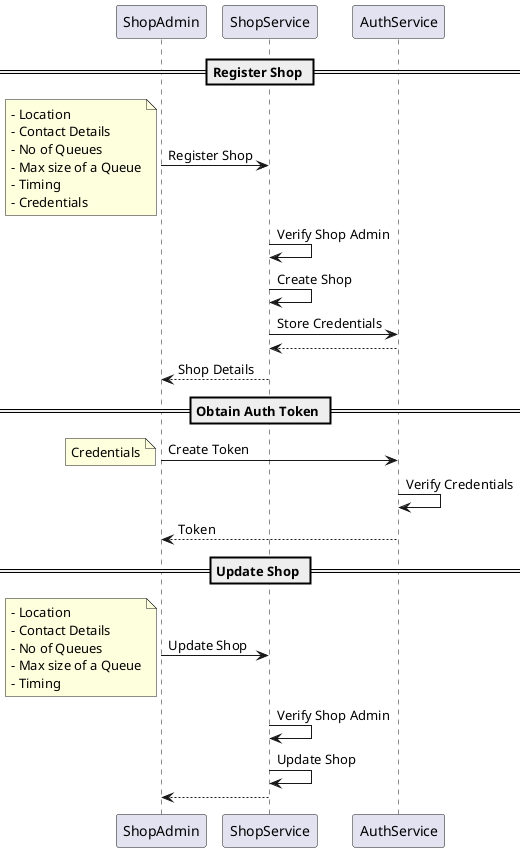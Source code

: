 @startuml

== Register Shop ==

ShopAdmin -> ShopService: Register Shop

note left
- Location
- Contact Details
- No of Queues
- Max size of a Queue
- Timing
- Credentials
end note

ShopService -> ShopService: Verify Shop Admin

ShopService -> ShopService: Create Shop

ShopService -> AuthService: Store Credentials
ShopService <-- AuthService

ShopAdmin <-- ShopService: Shop Details

== Obtain Auth Token ==

ShopAdmin -> AuthService: Create Token
note left
Credentials
end note
AuthService -> AuthService: Verify Credentials
ShopAdmin <-- AuthService: Token

== Update Shop ==

ShopAdmin -> ShopService: Update Shop

note left
- Location
- Contact Details
- No of Queues
- Max size of a Queue
- Timing
end note

ShopService -> ShopService: Verify Shop Admin

ShopService -> ShopService: Update Shop

ShopAdmin <-- ShopService

@enduml